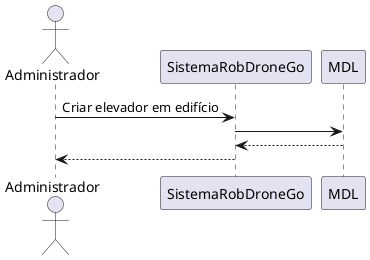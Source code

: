 @startuml
actor Administrador as actor
participant SistemaRobDroneGo as srdg
participant MDL as mdl
actor -> srdg: Criar elevador em edifício
srdg -> mdl: 
mdl --> srdg:
srdg --> actor:
@enduml